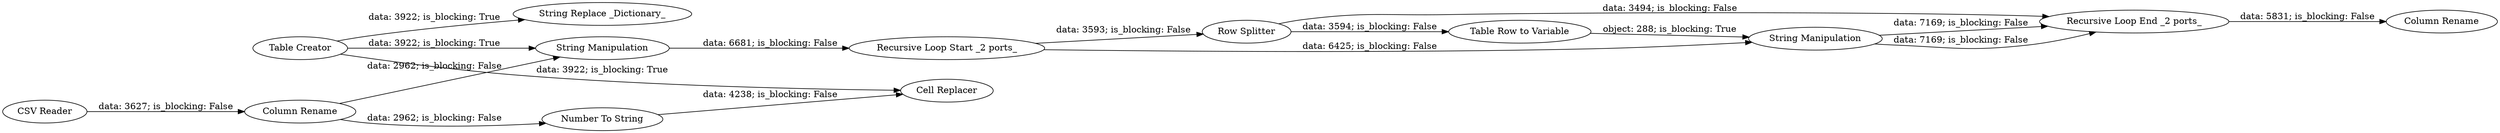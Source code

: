 digraph {
	"-7899061983059796763_3" [label="Table Creator"]
	"-6780596297329881995_40" [label="Row Splitter"]
	"-7899061983059796763_20" [label="CSV Reader"]
	"-6780596297329881995_30" [label="Recursive Loop End _2 ports_"]
	"-6780596297329881995_39" [label="Column Rename"]
	"-7899061983059796763_7" [label="Column Rename"]
	"-6780596297329881995_29" [label="String Manipulation"]
	"-6780596297329881995_26" [label="Recursive Loop Start _2 ports_"]
	"-6780596297329881995_28" [label="Table Row to Variable"]
	"-7899061983059796763_19" [label="Cell Replacer"]
	"-7899061983059796763_4" [label="String Replace _Dictionary_"]
	"-6780596297329881995_41" [label="String Manipulation"]
	"-7899061983059796763_14" [label="Number To String"]
	"-6780596297329881995_28" -> "-6780596297329881995_29" [label="object: 288; is_blocking: True"]
	"-7899061983059796763_14" -> "-7899061983059796763_19" [label="data: 4238; is_blocking: False"]
	"-7899061983059796763_3" -> "-7899061983059796763_19" [label="data: 3922; is_blocking: True"]
	"-7899061983059796763_20" -> "-7899061983059796763_7" [label="data: 3627; is_blocking: False"]
	"-6780596297329881995_29" -> "-6780596297329881995_30" [label="data: 7169; is_blocking: False"]
	"-7899061983059796763_3" -> "-6780596297329881995_41" [label="data: 3922; is_blocking: True"]
	"-6780596297329881995_29" -> "-6780596297329881995_30" [label="data: 7169; is_blocking: False"]
	"-7899061983059796763_7" -> "-6780596297329881995_41" [label="data: 2962; is_blocking: False"]
	"-6780596297329881995_26" -> "-6780596297329881995_40" [label="data: 3593; is_blocking: False"]
	"-6780596297329881995_41" -> "-6780596297329881995_26" [label="data: 6681; is_blocking: False"]
	"-7899061983059796763_3" -> "-7899061983059796763_4" [label="data: 3922; is_blocking: True"]
	"-6780596297329881995_26" -> "-6780596297329881995_29" [label="data: 6425; is_blocking: False"]
	"-7899061983059796763_7" -> "-7899061983059796763_14" [label="data: 2962; is_blocking: False"]
	"-6780596297329881995_30" -> "-6780596297329881995_39" [label="data: 5831; is_blocking: False"]
	"-6780596297329881995_40" -> "-6780596297329881995_28" [label="data: 3594; is_blocking: False"]
	"-6780596297329881995_40" -> "-6780596297329881995_30" [label="data: 3494; is_blocking: False"]
	rankdir=LR
}
